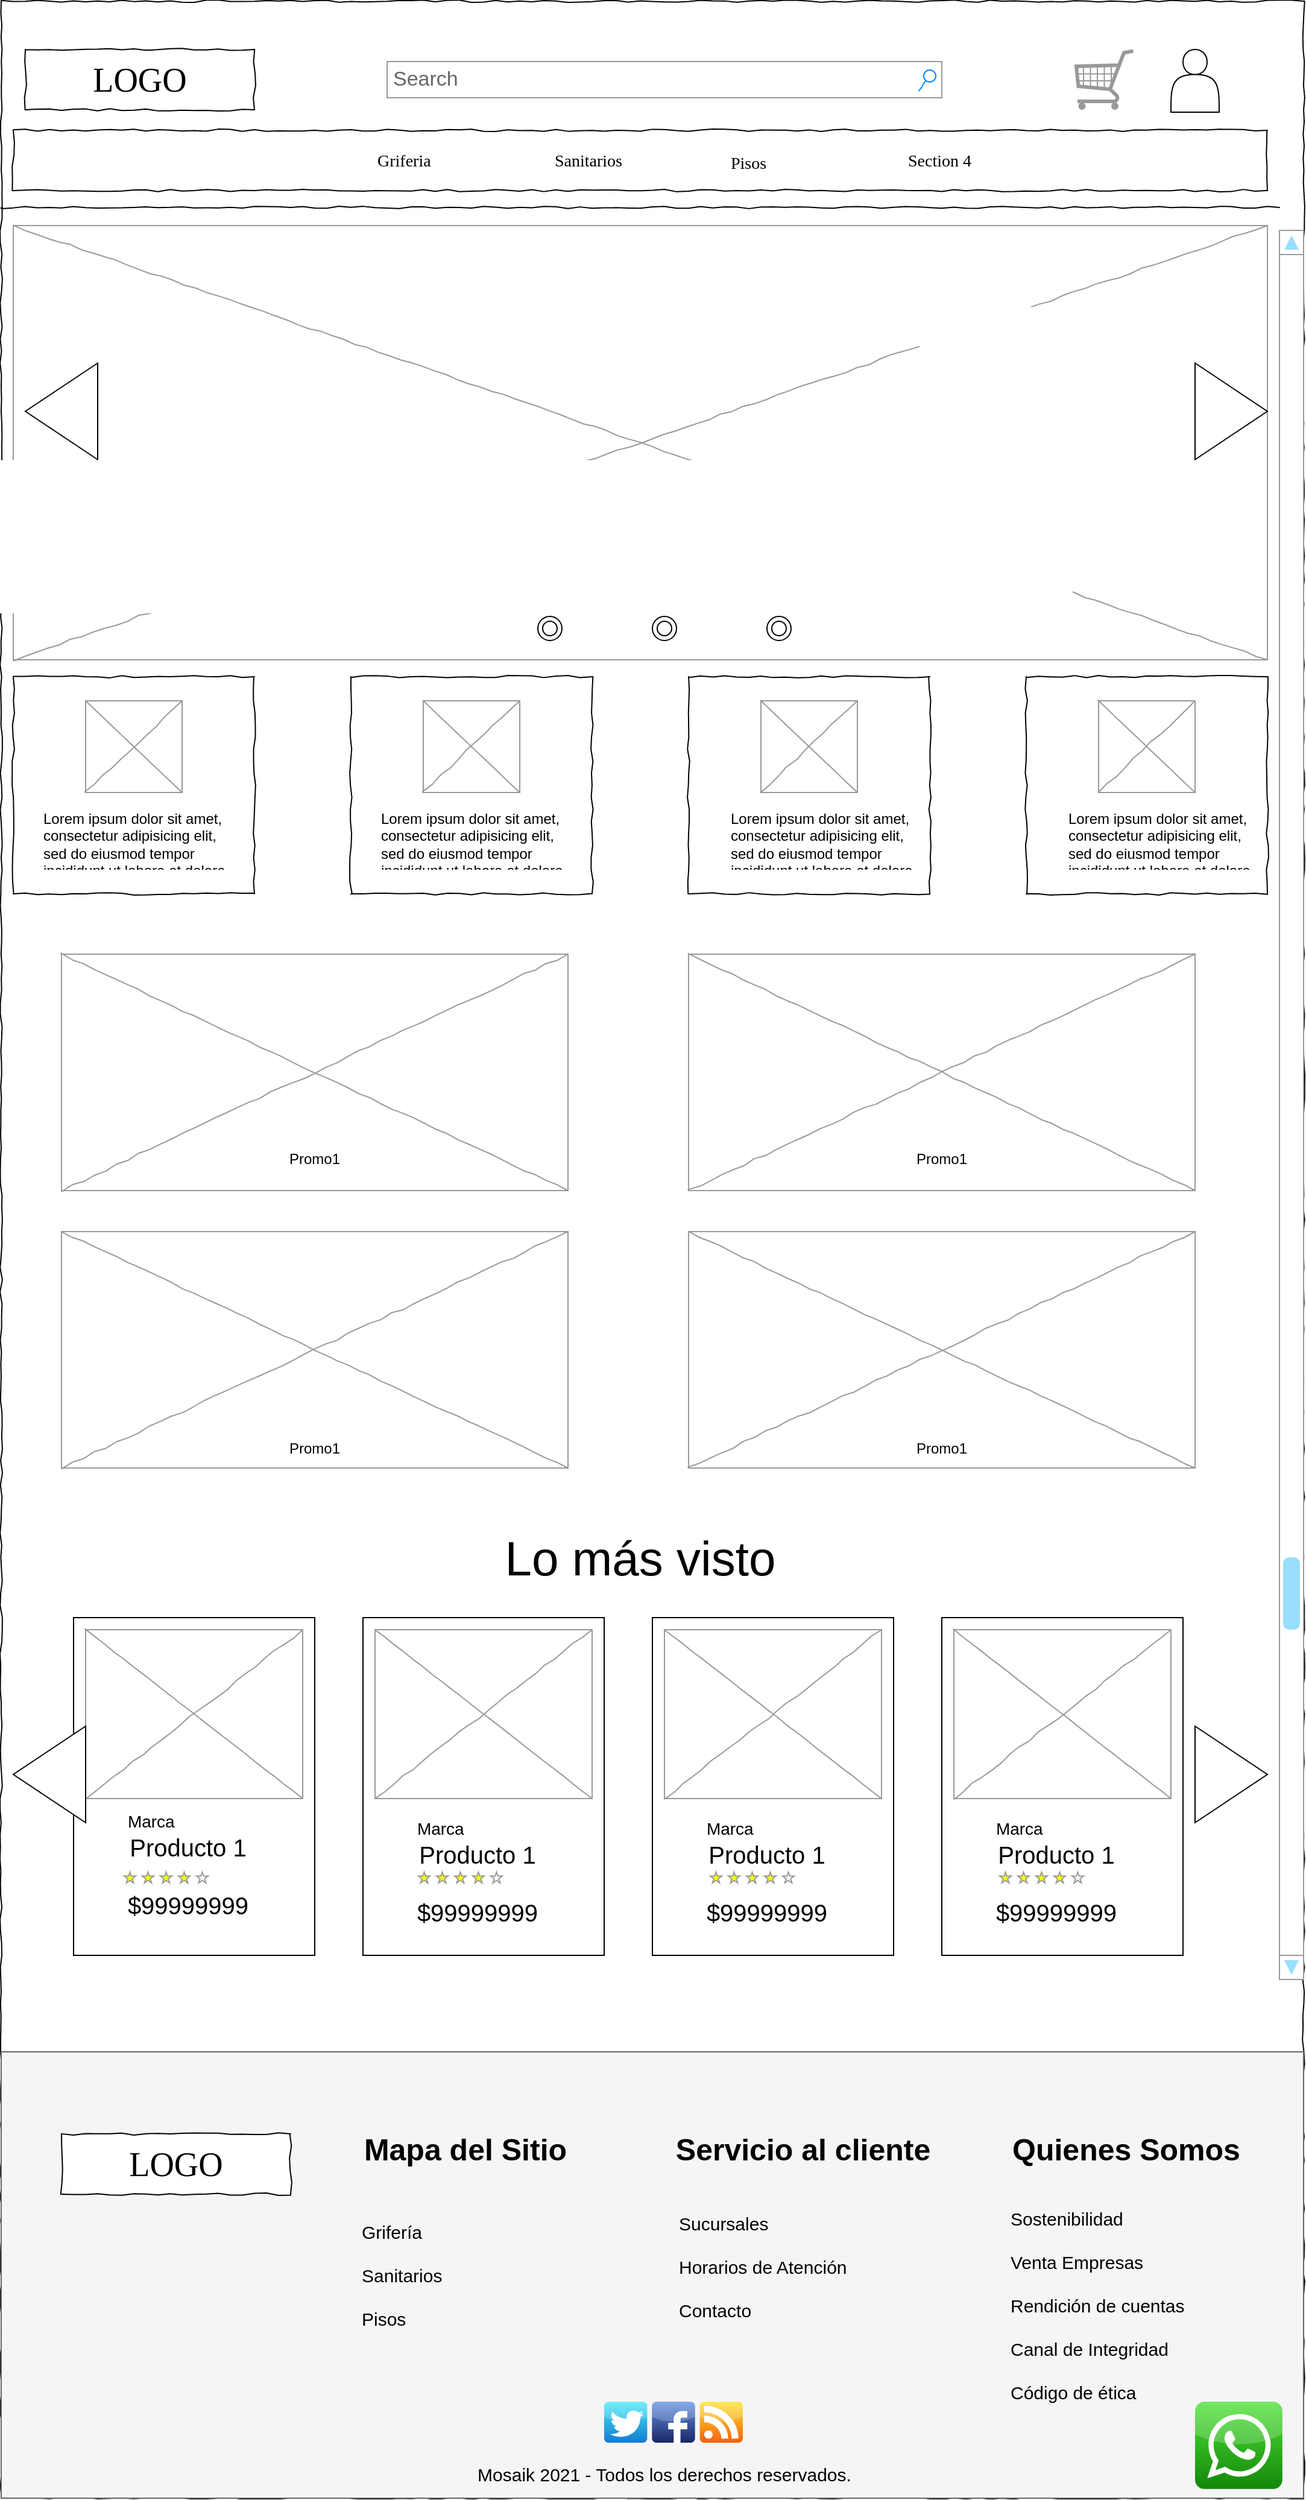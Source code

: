 <mxfile version="14.5.6" type="github">
  <diagram name="Page-1" id="03018318-947c-dd8e-b7a3-06fadd420f32">
    <mxGraphModel dx="1303" dy="743" grid="1" gridSize="10" guides="1" tooltips="1" connect="1" arrows="1" fold="1" page="1" pageScale="1" pageWidth="1100" pageHeight="850" background="#ffffff" math="0" shadow="0">
      <root>
        <mxCell id="0" />
        <mxCell id="1" parent="0" />
        <mxCell id="677b7b8949515195-1" value="" style="whiteSpace=wrap;html=1;rounded=0;shadow=0;labelBackgroundColor=none;strokeColor=#000000;strokeWidth=1;fillColor=none;fontFamily=Verdana;fontSize=12;fontColor=#000000;align=center;comic=1;" parent="1" vertex="1">
          <mxGeometry x="20" y="20" width="1080" height="2070" as="geometry" />
        </mxCell>
        <mxCell id="677b7b8949515195-2" value="LOGO" style="whiteSpace=wrap;html=1;rounded=0;shadow=0;labelBackgroundColor=none;strokeWidth=1;fontFamily=Verdana;fontSize=28;align=center;comic=1;" parent="1" vertex="1">
          <mxGeometry x="40" y="60" width="190" height="50" as="geometry" />
        </mxCell>
        <mxCell id="677b7b8949515195-3" value="Search" style="strokeWidth=1;shadow=0;dashed=0;align=center;html=1;shape=mxgraph.mockup.forms.searchBox;strokeColor=#999999;mainText=;strokeColor2=#008cff;fontColor=#666666;fontSize=17;align=left;spacingLeft=3;rounded=0;labelBackgroundColor=none;comic=1;" parent="1" vertex="1">
          <mxGeometry x="340" y="70" width="460" height="30" as="geometry" />
        </mxCell>
        <mxCell id="677b7b8949515195-9" value="" style="line;strokeWidth=1;html=1;rounded=0;shadow=0;labelBackgroundColor=none;fillColor=none;fontFamily=Verdana;fontSize=14;fontColor=#000000;align=center;comic=1;" parent="1" vertex="1">
          <mxGeometry x="20" y="186" width="1060" height="10" as="geometry" />
        </mxCell>
        <mxCell id="677b7b8949515195-10" value="" style="whiteSpace=wrap;html=1;rounded=0;shadow=0;labelBackgroundColor=none;strokeWidth=1;fillColor=none;fontFamily=Verdana;fontSize=12;align=center;comic=1;" parent="1" vertex="1">
          <mxGeometry x="30" y="127" width="1040" height="50" as="geometry" />
        </mxCell>
        <mxCell id="677b7b8949515195-11" value="Griferia" style="text;html=1;points=[];align=left;verticalAlign=top;spacingTop=-4;fontSize=14;fontFamily=Verdana" parent="1" vertex="1">
          <mxGeometry x="330" y="142" width="60" height="20" as="geometry" />
        </mxCell>
        <mxCell id="677b7b8949515195-12" value="Sanitarios" style="text;html=1;points=[];align=left;verticalAlign=top;spacingTop=-4;fontSize=14;fontFamily=Verdana" parent="1" vertex="1">
          <mxGeometry x="477" y="142" width="60" height="20" as="geometry" />
        </mxCell>
        <mxCell id="677b7b8949515195-13" value="Pisos" style="text;html=1;points=[];align=left;verticalAlign=top;spacingTop=-4;fontSize=14;fontFamily=Verdana" parent="1" vertex="1">
          <mxGeometry x="623" y="144" width="60" height="20" as="geometry" />
        </mxCell>
        <mxCell id="677b7b8949515195-14" value="Section 4" style="text;html=1;points=[];align=left;verticalAlign=top;spacingTop=-4;fontSize=14;fontFamily=Verdana" parent="1" vertex="1">
          <mxGeometry x="770" y="142" width="60" height="20" as="geometry" />
        </mxCell>
        <mxCell id="677b7b8949515195-16" value="" style="verticalLabelPosition=bottom;shadow=0;dashed=0;align=center;html=1;verticalAlign=top;strokeWidth=1;shape=mxgraph.mockup.graphics.simpleIcon;strokeColor=#999999;rounded=0;labelBackgroundColor=none;fontFamily=Verdana;fontSize=14;fontColor=#000000;comic=1;" parent="1" vertex="1">
          <mxGeometry x="30" y="206" width="1040" height="360" as="geometry" />
        </mxCell>
        <mxCell id="Z0_54qZpgm8ZiRzPgfmk-1" value="" style="verticalLabelPosition=bottom;shadow=0;dashed=0;align=center;html=1;verticalAlign=top;strokeWidth=1;shape=mxgraph.mockup.misc.shoppingCart;strokeColor=#999999;" vertex="1" parent="1">
          <mxGeometry x="910" y="60" width="50" height="50" as="geometry" />
        </mxCell>
        <mxCell id="Z0_54qZpgm8ZiRzPgfmk-2" value="" style="shape=actor;whiteSpace=wrap;html=1;" vertex="1" parent="1">
          <mxGeometry x="990" y="60" width="40" height="52" as="geometry" />
        </mxCell>
        <mxCell id="Z0_54qZpgm8ZiRzPgfmk-6" value="" style="triangle;whiteSpace=wrap;html=1;" vertex="1" parent="1">
          <mxGeometry x="1010" y="320" width="60" height="80" as="geometry" />
        </mxCell>
        <mxCell id="Z0_54qZpgm8ZiRzPgfmk-7" value="" style="triangle;whiteSpace=wrap;html=1;rotation=-180;" vertex="1" parent="1">
          <mxGeometry x="40" y="320" width="60" height="80" as="geometry" />
        </mxCell>
        <mxCell id="Z0_54qZpgm8ZiRzPgfmk-13" value="" style="group" vertex="1" connectable="0" parent="1">
          <mxGeometry x="465" y="530" width="210" height="20" as="geometry" />
        </mxCell>
        <mxCell id="Z0_54qZpgm8ZiRzPgfmk-8" value="" style="ellipse;shape=doubleEllipse;whiteSpace=wrap;html=1;aspect=fixed;" vertex="1" parent="Z0_54qZpgm8ZiRzPgfmk-13">
          <mxGeometry width="20" height="20" as="geometry" />
        </mxCell>
        <mxCell id="Z0_54qZpgm8ZiRzPgfmk-9" value="" style="ellipse;shape=doubleEllipse;whiteSpace=wrap;html=1;aspect=fixed;" vertex="1" parent="Z0_54qZpgm8ZiRzPgfmk-13">
          <mxGeometry x="190" width="20" height="20" as="geometry" />
        </mxCell>
        <mxCell id="Z0_54qZpgm8ZiRzPgfmk-10" value="" style="ellipse;shape=doubleEllipse;whiteSpace=wrap;html=1;aspect=fixed;" vertex="1" parent="Z0_54qZpgm8ZiRzPgfmk-13">
          <mxGeometry x="95" width="20" height="20" as="geometry" />
        </mxCell>
        <mxCell id="Z0_54qZpgm8ZiRzPgfmk-27" value="" style="verticalLabelPosition=bottom;shadow=0;dashed=0;align=center;html=1;verticalAlign=top;strokeWidth=1;shape=mxgraph.mockup.graphics.simpleIcon;strokeColor=#999999;rounded=0;labelBackgroundColor=none;fontFamily=Verdana;fontSize=14;fontColor=#000000;comic=1;" vertex="1" parent="1">
          <mxGeometry x="70" y="810" width="420" height="196" as="geometry" />
        </mxCell>
        <mxCell id="Z0_54qZpgm8ZiRzPgfmk-28" value="" style="verticalLabelPosition=bottom;shadow=0;dashed=0;align=center;html=1;verticalAlign=top;strokeWidth=1;shape=mxgraph.mockup.graphics.simpleIcon;strokeColor=#999999;rounded=0;labelBackgroundColor=none;fontFamily=Verdana;fontSize=14;fontColor=#000000;comic=1;" vertex="1" parent="1">
          <mxGeometry x="590" y="810" width="420" height="196" as="geometry" />
        </mxCell>
        <mxCell id="Z0_54qZpgm8ZiRzPgfmk-29" value="" style="verticalLabelPosition=bottom;shadow=0;dashed=0;align=center;html=1;verticalAlign=top;strokeWidth=1;shape=mxgraph.mockup.graphics.simpleIcon;strokeColor=#999999;rounded=0;labelBackgroundColor=none;fontFamily=Verdana;fontSize=14;fontColor=#000000;comic=1;" vertex="1" parent="1">
          <mxGeometry x="70" y="1040" width="420" height="196" as="geometry" />
        </mxCell>
        <mxCell id="Z0_54qZpgm8ZiRzPgfmk-30" value="" style="verticalLabelPosition=bottom;shadow=0;dashed=0;align=center;html=1;verticalAlign=top;strokeWidth=1;shape=mxgraph.mockup.graphics.simpleIcon;strokeColor=#999999;rounded=0;labelBackgroundColor=none;fontFamily=Verdana;fontSize=14;fontColor=#000000;comic=1;" vertex="1" parent="1">
          <mxGeometry x="590" y="1040" width="420" height="196" as="geometry" />
        </mxCell>
        <mxCell id="Z0_54qZpgm8ZiRzPgfmk-31" value="Promo1" style="text;html=1;strokeColor=none;fillColor=none;align=center;verticalAlign=middle;whiteSpace=wrap;rounded=0;" vertex="1" parent="1">
          <mxGeometry x="260" y="970" width="40" height="20" as="geometry" />
        </mxCell>
        <mxCell id="Z0_54qZpgm8ZiRzPgfmk-33" value="Promo1" style="text;html=1;strokeColor=none;fillColor=none;align=center;verticalAlign=middle;whiteSpace=wrap;rounded=0;" vertex="1" parent="1">
          <mxGeometry x="780" y="970" width="40" height="20" as="geometry" />
        </mxCell>
        <mxCell id="Z0_54qZpgm8ZiRzPgfmk-34" value="Promo1" style="text;html=1;strokeColor=none;fillColor=none;align=center;verticalAlign=middle;whiteSpace=wrap;rounded=0;" vertex="1" parent="1">
          <mxGeometry x="260" y="1210" width="40" height="20" as="geometry" />
        </mxCell>
        <mxCell id="Z0_54qZpgm8ZiRzPgfmk-35" value="Promo1" style="text;html=1;strokeColor=none;fillColor=none;align=center;verticalAlign=middle;whiteSpace=wrap;rounded=0;" vertex="1" parent="1">
          <mxGeometry x="780" y="1210" width="40" height="20" as="geometry" />
        </mxCell>
        <mxCell id="Z0_54qZpgm8ZiRzPgfmk-36" value="Lo más visto" style="text;html=1;strokeColor=none;fillColor=none;align=center;verticalAlign=middle;whiteSpace=wrap;rounded=0;fontSize=40;" vertex="1" parent="1">
          <mxGeometry x="360" y="1300" width="380" height="20" as="geometry" />
        </mxCell>
        <mxCell id="Z0_54qZpgm8ZiRzPgfmk-38" value="" style="rounded=0;whiteSpace=wrap;html=1;fontSize=40;" vertex="1" parent="1">
          <mxGeometry x="80" y="1360" width="200" height="280" as="geometry" />
        </mxCell>
        <mxCell id="Z0_54qZpgm8ZiRzPgfmk-39" value="" style="verticalLabelPosition=bottom;shadow=0;dashed=0;align=center;html=1;verticalAlign=top;strokeWidth=1;shape=mxgraph.mockup.graphics.simpleIcon;strokeColor=#999999;rounded=0;labelBackgroundColor=none;fontFamily=Verdana;fontSize=14;fontColor=#000000;comic=1;" vertex="1" parent="1">
          <mxGeometry x="90" y="1370" width="180" height="140" as="geometry" />
        </mxCell>
        <mxCell id="Z0_54qZpgm8ZiRzPgfmk-40" value="&lt;div style=&quot;text-align: left&quot;&gt;&lt;span style=&quot;font-size: 14px&quot;&gt;Marca&lt;/span&gt;&lt;/div&gt;Producto 1&lt;br&gt;&lt;br&gt;$99999999" style="text;html=1;strokeColor=none;fillColor=none;align=center;verticalAlign=middle;whiteSpace=wrap;rounded=0;fontSize=20;" vertex="1" parent="1">
          <mxGeometry x="90" y="1544" width="170" height="36" as="geometry" />
        </mxCell>
        <mxCell id="Z0_54qZpgm8ZiRzPgfmk-41" value="" style="rounded=0;whiteSpace=wrap;html=1;fontSize=40;" vertex="1" parent="1">
          <mxGeometry x="320" y="1360" width="200" height="280" as="geometry" />
        </mxCell>
        <mxCell id="Z0_54qZpgm8ZiRzPgfmk-42" value="" style="verticalLabelPosition=bottom;shadow=0;dashed=0;align=center;html=1;verticalAlign=top;strokeWidth=1;shape=mxgraph.mockup.graphics.simpleIcon;strokeColor=#999999;rounded=0;labelBackgroundColor=none;fontFamily=Verdana;fontSize=14;fontColor=#000000;comic=1;" vertex="1" parent="1">
          <mxGeometry x="330" y="1370" width="180" height="140" as="geometry" />
        </mxCell>
        <mxCell id="Z0_54qZpgm8ZiRzPgfmk-43" value="&lt;div style=&quot;text-align: left&quot;&gt;&lt;span style=&quot;font-size: 14px&quot;&gt;Marca&lt;/span&gt;&lt;/div&gt;Producto 1&lt;br&gt;&lt;br&gt;$99999999" style="text;html=1;strokeColor=none;fillColor=none;align=center;verticalAlign=middle;whiteSpace=wrap;rounded=0;fontSize=20;" vertex="1" parent="1">
          <mxGeometry x="330" y="1544" width="170" height="47" as="geometry" />
        </mxCell>
        <mxCell id="Z0_54qZpgm8ZiRzPgfmk-44" value="" style="rounded=0;whiteSpace=wrap;html=1;fontSize=40;" vertex="1" parent="1">
          <mxGeometry x="560" y="1360" width="200" height="280" as="geometry" />
        </mxCell>
        <mxCell id="Z0_54qZpgm8ZiRzPgfmk-45" value="" style="verticalLabelPosition=bottom;shadow=0;dashed=0;align=center;html=1;verticalAlign=top;strokeWidth=1;shape=mxgraph.mockup.graphics.simpleIcon;strokeColor=#999999;rounded=0;labelBackgroundColor=none;fontFamily=Verdana;fontSize=14;fontColor=#000000;comic=1;" vertex="1" parent="1">
          <mxGeometry x="570" y="1370" width="180" height="140" as="geometry" />
        </mxCell>
        <mxCell id="Z0_54qZpgm8ZiRzPgfmk-46" value="&lt;div style=&quot;text-align: left&quot;&gt;&lt;span style=&quot;font-size: 14px&quot;&gt;Marca&lt;/span&gt;&lt;/div&gt;Producto 1&lt;br&gt;&lt;br&gt;$99999999" style="text;html=1;strokeColor=none;fillColor=none;align=center;verticalAlign=middle;whiteSpace=wrap;rounded=0;fontSize=20;" vertex="1" parent="1">
          <mxGeometry x="570" y="1544" width="170" height="47" as="geometry" />
        </mxCell>
        <mxCell id="Z0_54qZpgm8ZiRzPgfmk-47" value="" style="rounded=0;whiteSpace=wrap;html=1;fontSize=40;" vertex="1" parent="1">
          <mxGeometry x="800" y="1360" width="200" height="280" as="geometry" />
        </mxCell>
        <mxCell id="Z0_54qZpgm8ZiRzPgfmk-48" value="" style="verticalLabelPosition=bottom;shadow=0;dashed=0;align=center;html=1;verticalAlign=top;strokeWidth=1;shape=mxgraph.mockup.graphics.simpleIcon;strokeColor=#999999;rounded=0;labelBackgroundColor=none;fontFamily=Verdana;fontSize=14;fontColor=#000000;comic=1;" vertex="1" parent="1">
          <mxGeometry x="810" y="1370" width="180" height="140" as="geometry" />
        </mxCell>
        <mxCell id="Z0_54qZpgm8ZiRzPgfmk-49" value="&lt;div style=&quot;text-align: left&quot;&gt;&lt;span style=&quot;font-size: 14px&quot;&gt;Marca&lt;/span&gt;&lt;/div&gt;Producto 1&lt;br&gt;&lt;br&gt;$99999999" style="text;html=1;strokeColor=none;fillColor=none;align=center;verticalAlign=middle;whiteSpace=wrap;rounded=0;fontSize=20;" vertex="1" parent="1">
          <mxGeometry x="810" y="1544" width="170" height="47" as="geometry" />
        </mxCell>
        <mxCell id="Z0_54qZpgm8ZiRzPgfmk-50" value="" style="triangle;whiteSpace=wrap;html=1;" vertex="1" parent="1">
          <mxGeometry x="1010" y="1450" width="60" height="80" as="geometry" />
        </mxCell>
        <mxCell id="Z0_54qZpgm8ZiRzPgfmk-51" value="" style="triangle;whiteSpace=wrap;html=1;rotation=-180;" vertex="1" parent="1">
          <mxGeometry x="30" y="1450" width="60" height="80" as="geometry" />
        </mxCell>
        <mxCell id="Z0_54qZpgm8ZiRzPgfmk-52" value="" style="rounded=0;whiteSpace=wrap;html=1;fontSize=20;fillColor=#f5f5f5;strokeColor=#666666;fontColor=#333333;" vertex="1" parent="1">
          <mxGeometry x="20" y="1720" width="1080" height="370" as="geometry" />
        </mxCell>
        <mxCell id="677b7b8949515195-8" value="" style="whiteSpace=wrap;html=1;rounded=0;shadow=0;labelBackgroundColor=none;strokeWidth=1;fillColor=none;fontFamily=Verdana;fontSize=12;align=center;comic=1;" parent="1" vertex="1">
          <mxGeometry x="30" y="580" width="200" height="180" as="geometry" />
        </mxCell>
        <mxCell id="Z0_54qZpgm8ZiRzPgfmk-14" value="" style="whiteSpace=wrap;html=1;rounded=0;shadow=0;labelBackgroundColor=none;strokeWidth=1;fillColor=none;fontFamily=Verdana;fontSize=12;align=center;comic=1;" vertex="1" parent="1">
          <mxGeometry x="310" y="580" width="200" height="180" as="geometry" />
        </mxCell>
        <mxCell id="Z0_54qZpgm8ZiRzPgfmk-15" value="" style="whiteSpace=wrap;html=1;rounded=0;shadow=0;labelBackgroundColor=none;strokeWidth=1;fillColor=none;fontFamily=Verdana;fontSize=12;align=center;comic=1;" vertex="1" parent="1">
          <mxGeometry x="870" y="580" width="200" height="180" as="geometry" />
        </mxCell>
        <mxCell id="Z0_54qZpgm8ZiRzPgfmk-16" value="" style="whiteSpace=wrap;html=1;rounded=0;shadow=0;labelBackgroundColor=none;strokeWidth=1;fillColor=none;fontFamily=Verdana;fontSize=12;align=center;comic=1;" vertex="1" parent="1">
          <mxGeometry x="590" y="580" width="200" height="180" as="geometry" />
        </mxCell>
        <mxCell id="Z0_54qZpgm8ZiRzPgfmk-18" value="" style="verticalLabelPosition=bottom;shadow=0;dashed=0;align=center;html=1;verticalAlign=top;strokeWidth=1;shape=mxgraph.mockup.graphics.simpleIcon;strokeColor=#999999;rounded=0;labelBackgroundColor=none;fontFamily=Verdana;fontSize=14;fontColor=#000000;comic=1;" vertex="1" parent="1">
          <mxGeometry x="90" y="600" width="80" height="76" as="geometry" />
        </mxCell>
        <mxCell id="Z0_54qZpgm8ZiRzPgfmk-19" value="" style="verticalLabelPosition=bottom;shadow=0;dashed=0;align=center;html=1;verticalAlign=top;strokeWidth=1;shape=mxgraph.mockup.graphics.simpleIcon;strokeColor=#999999;rounded=0;labelBackgroundColor=none;fontFamily=Verdana;fontSize=14;fontColor=#000000;comic=1;" vertex="1" parent="1">
          <mxGeometry x="370" y="600" width="80" height="76" as="geometry" />
        </mxCell>
        <mxCell id="Z0_54qZpgm8ZiRzPgfmk-20" value="" style="verticalLabelPosition=bottom;shadow=0;dashed=0;align=center;html=1;verticalAlign=top;strokeWidth=1;shape=mxgraph.mockup.graphics.simpleIcon;strokeColor=#999999;rounded=0;labelBackgroundColor=none;fontFamily=Verdana;fontSize=14;fontColor=#000000;comic=1;" vertex="1" parent="1">
          <mxGeometry x="650" y="600" width="80" height="76" as="geometry" />
        </mxCell>
        <mxCell id="Z0_54qZpgm8ZiRzPgfmk-21" value="" style="verticalLabelPosition=bottom;shadow=0;dashed=0;align=center;html=1;verticalAlign=top;strokeWidth=1;shape=mxgraph.mockup.graphics.simpleIcon;strokeColor=#999999;rounded=0;labelBackgroundColor=none;fontFamily=Verdana;fontSize=14;fontColor=#000000;comic=1;" vertex="1" parent="1">
          <mxGeometry x="930" y="600" width="80" height="76" as="geometry" />
        </mxCell>
        <mxCell id="Z0_54qZpgm8ZiRzPgfmk-23" value="&lt;h1&gt;&lt;br&gt;&lt;/h1&gt;&lt;p&gt;Lorem ipsum dolor sit amet, consectetur adipisicing elit, sed do eiusmod tempor incididunt ut labore et dolore magna aliqua.&lt;/p&gt;" style="text;html=1;strokeColor=none;fillColor=none;spacing=5;spacingTop=-20;whiteSpace=wrap;overflow=hidden;rounded=0;" vertex="1" parent="1">
          <mxGeometry x="50" y="640" width="170" height="100" as="geometry" />
        </mxCell>
        <mxCell id="Z0_54qZpgm8ZiRzPgfmk-24" value="&lt;h1&gt;&lt;br&gt;&lt;/h1&gt;&lt;p&gt;Lorem ipsum dolor sit amet, consectetur adipisicing elit, sed do eiusmod tempor incididunt ut labore et dolore magna aliqua.&lt;/p&gt;" style="text;html=1;strokeColor=none;fillColor=none;spacing=5;spacingTop=-20;whiteSpace=wrap;overflow=hidden;rounded=0;" vertex="1" parent="1">
          <mxGeometry x="330" y="640" width="170" height="100" as="geometry" />
        </mxCell>
        <mxCell id="Z0_54qZpgm8ZiRzPgfmk-25" value="&lt;h1&gt;&lt;br&gt;&lt;/h1&gt;&lt;p&gt;Lorem ipsum dolor sit amet, consectetur adipisicing elit, sed do eiusmod tempor incididunt ut labore et dolore magna aliqua.&lt;/p&gt;" style="text;html=1;strokeColor=none;fillColor=none;spacing=5;spacingTop=-20;whiteSpace=wrap;overflow=hidden;rounded=0;" vertex="1" parent="1">
          <mxGeometry x="620" y="640" width="170" height="100" as="geometry" />
        </mxCell>
        <mxCell id="Z0_54qZpgm8ZiRzPgfmk-26" value="&lt;h1&gt;&lt;br&gt;&lt;/h1&gt;&lt;p&gt;Lorem ipsum dolor sit amet, consectetur adipisicing elit, sed do eiusmod tempor incididunt ut labore et dolore magna aliqua.&lt;/p&gt;" style="text;html=1;strokeColor=none;fillColor=none;spacing=5;spacingTop=-20;whiteSpace=wrap;overflow=hidden;rounded=0;" vertex="1" parent="1">
          <mxGeometry x="900" y="640" width="170" height="100" as="geometry" />
        </mxCell>
        <mxCell id="Z0_54qZpgm8ZiRzPgfmk-65" value="" style="verticalLabelPosition=bottom;shadow=0;dashed=0;align=center;html=1;verticalAlign=top;strokeWidth=1;shape=mxgraph.mockup.misc.rating;strokeColor=#999999;fillColor=#ffff00;emptyFillColor=#ffffff;grade=4;ratingScale=5;ratingStyle=star;fontSize=20;" vertex="1" parent="1">
          <mxGeometry x="122" y="1571" width="165" height="10" as="geometry" />
        </mxCell>
        <mxCell id="Z0_54qZpgm8ZiRzPgfmk-69" value="" style="verticalLabelPosition=bottom;shadow=0;dashed=0;align=center;html=1;verticalAlign=top;strokeWidth=1;shape=mxgraph.mockup.misc.rating;strokeColor=#999999;fillColor=#ffff00;emptyFillColor=#ffffff;grade=4;ratingScale=5;ratingStyle=star;fontSize=20;" vertex="1" parent="1">
          <mxGeometry x="366" y="1571" width="94" height="10" as="geometry" />
        </mxCell>
        <mxCell id="Z0_54qZpgm8ZiRzPgfmk-70" value="" style="verticalLabelPosition=bottom;shadow=0;dashed=0;align=center;html=1;verticalAlign=top;strokeWidth=1;shape=mxgraph.mockup.misc.rating;strokeColor=#999999;fillColor=#ffff00;emptyFillColor=#ffffff;grade=4;ratingScale=5;ratingStyle=star;fontSize=20;" vertex="1" parent="1">
          <mxGeometry x="608" y="1571" width="94" height="10" as="geometry" />
        </mxCell>
        <mxCell id="Z0_54qZpgm8ZiRzPgfmk-71" value="" style="verticalLabelPosition=bottom;shadow=0;dashed=0;align=center;html=1;verticalAlign=top;strokeWidth=1;shape=mxgraph.mockup.misc.rating;strokeColor=#999999;fillColor=#ffff00;emptyFillColor=#ffffff;grade=4;ratingScale=5;ratingStyle=star;fontSize=20;" vertex="1" parent="1">
          <mxGeometry x="848" y="1571" width="94" height="10" as="geometry" />
        </mxCell>
        <mxCell id="Z0_54qZpgm8ZiRzPgfmk-72" value="" style="verticalLabelPosition=bottom;shadow=0;dashed=0;align=center;html=1;verticalAlign=top;strokeWidth=1;shape=mxgraph.mockup.navigation.scrollBar;strokeColor=#999999;barPos=20;fillColor2=#99ddff;strokeColor2=none;direction=north;fontSize=20;" vertex="1" parent="1">
          <mxGeometry x="1080" y="210" width="20" height="1450" as="geometry" />
        </mxCell>
        <mxCell id="Z0_54qZpgm8ZiRzPgfmk-74" value="&lt;span style=&quot;font-size: 25px;&quot;&gt;Quienes Somos&lt;/span&gt;&lt;div style=&quot;text-align: left; font-size: 25px;&quot;&gt;&lt;/div&gt;" style="text;html=1;strokeColor=none;fillColor=none;align=center;verticalAlign=middle;whiteSpace=wrap;rounded=0;fontSize=25;fontStyle=1" vertex="1" parent="1">
          <mxGeometry x="848" y="1770" width="210" height="60" as="geometry" />
        </mxCell>
        <mxCell id="Z0_54qZpgm8ZiRzPgfmk-75" value="&lt;span style=&quot;font-size: 25px&quot;&gt;Servicio al cliente&lt;/span&gt;&lt;div style=&quot;text-align: left ; font-size: 25px&quot;&gt;&lt;/div&gt;" style="text;html=1;strokeColor=none;fillColor=none;align=center;verticalAlign=middle;whiteSpace=wrap;rounded=0;fontSize=25;fontStyle=1" vertex="1" parent="1">
          <mxGeometry x="560" y="1770" width="250" height="60" as="geometry" />
        </mxCell>
        <mxCell id="Z0_54qZpgm8ZiRzPgfmk-76" value="&lt;span style=&quot;font-size: 25px&quot;&gt;Mapa del Sitio&lt;/span&gt;&lt;div style=&quot;text-align: left ; font-size: 25px&quot;&gt;&lt;/div&gt;" style="text;html=1;strokeColor=none;fillColor=none;align=center;verticalAlign=middle;whiteSpace=wrap;rounded=0;fontSize=25;fontStyle=1" vertex="1" parent="1">
          <mxGeometry x="280" y="1770" width="250" height="60" as="geometry" />
        </mxCell>
        <mxCell id="Z0_54qZpgm8ZiRzPgfmk-77" value="Sucursales&lt;br&gt;&lt;br&gt;Horarios de Atención&lt;br&gt;&lt;br&gt;Contacto&lt;br&gt;&lt;div style=&quot;font-size: 15px&quot;&gt;&lt;/div&gt;" style="text;html=1;strokeColor=none;fillColor=none;align=left;verticalAlign=middle;whiteSpace=wrap;rounded=0;fontSize=15;fontStyle=0" vertex="1" parent="1">
          <mxGeometry x="580" y="1838" width="160" height="120" as="geometry" />
        </mxCell>
        <mxCell id="Z0_54qZpgm8ZiRzPgfmk-78" value="&lt;div&gt;Sostenibilidad&lt;/div&gt;&lt;div&gt;&lt;br&gt;&lt;/div&gt;&lt;div&gt;Venta Empresas&lt;/div&gt;&lt;div&gt;&lt;br&gt;&lt;/div&gt;&lt;div&gt;Rendición de cuentas&lt;/div&gt;&lt;div&gt;&lt;br&gt;&lt;/div&gt;&lt;div&gt;Canal de Integridad&lt;/div&gt;&lt;div&gt;&lt;br&gt;&lt;/div&gt;&lt;div&gt;Código de ética&lt;/div&gt;&lt;div style=&quot;font-size: 15px&quot;&gt;&lt;/div&gt;" style="text;html=1;strokeColor=none;fillColor=none;align=left;verticalAlign=middle;whiteSpace=wrap;rounded=0;fontSize=15;fontStyle=0" vertex="1" parent="1">
          <mxGeometry x="855" y="1830" width="160" height="200" as="geometry" />
        </mxCell>
        <mxCell id="Z0_54qZpgm8ZiRzPgfmk-79" value="Grifería&lt;br&gt;&lt;br&gt;Sanitarios&lt;br&gt;&lt;br&gt;Pisos&lt;br&gt;&lt;div style=&quot;font-size: 15px&quot;&gt;&lt;/div&gt;" style="text;html=1;strokeColor=none;fillColor=none;align=left;verticalAlign=middle;whiteSpace=wrap;rounded=0;fontSize=15;fontStyle=0" vertex="1" parent="1">
          <mxGeometry x="317" y="1845" width="160" height="120" as="geometry" />
        </mxCell>
        <mxCell id="Z0_54qZpgm8ZiRzPgfmk-80" value="Mosaik 2021 - Todos los derechos reservados.&lt;br&gt;&lt;div style=&quot;font-size: 15px&quot;&gt;&lt;/div&gt;" style="text;html=1;strokeColor=none;fillColor=none;align=center;verticalAlign=middle;whiteSpace=wrap;rounded=0;fontSize=15;fontStyle=0" vertex="1" parent="1">
          <mxGeometry x="40" y="2050" width="1060" height="40" as="geometry" />
        </mxCell>
        <mxCell id="Z0_54qZpgm8ZiRzPgfmk-83" value="" style="dashed=0;outlineConnect=0;html=1;align=center;labelPosition=center;verticalLabelPosition=bottom;verticalAlign=top;shape=mxgraph.webicons.whatsapp;fillColor=#4FE238;gradientColor=#138709;fontSize=15;" vertex="1" parent="1">
          <mxGeometry x="1010" y="2010" width="72.4" height="72.4" as="geometry" />
        </mxCell>
        <mxCell id="Z0_54qZpgm8ZiRzPgfmk-88" value="" style="group" vertex="1" connectable="0" parent="1">
          <mxGeometry x="520" y="2010" width="115" height="34" as="geometry" />
        </mxCell>
        <mxCell id="Z0_54qZpgm8ZiRzPgfmk-82" value="" style="dashed=0;outlineConnect=0;html=1;align=center;labelPosition=center;verticalLabelPosition=bottom;verticalAlign=top;shape=mxgraph.webicons.twitter;fillColor=#49EAF7;gradientColor=#137BD0;fontSize=15;" vertex="1" parent="Z0_54qZpgm8ZiRzPgfmk-88">
          <mxGeometry width="35.69" height="34" as="geometry" />
        </mxCell>
        <mxCell id="Z0_54qZpgm8ZiRzPgfmk-84" value="" style="dashed=0;outlineConnect=0;html=1;align=center;labelPosition=center;verticalLabelPosition=bottom;verticalAlign=top;shape=mxgraph.webicons.facebook;fillColor=#6294E4;gradientColor=#1A2665;fontSize=15;" vertex="1" parent="Z0_54qZpgm8ZiRzPgfmk-88">
          <mxGeometry x="39.655" width="35.69" height="34" as="geometry" />
        </mxCell>
        <mxCell id="Z0_54qZpgm8ZiRzPgfmk-86" value="" style="dashed=0;outlineConnect=0;html=1;align=center;labelPosition=center;verticalLabelPosition=bottom;verticalAlign=top;shape=mxgraph.webicons.rss;fillColor=#FDE532;gradientColor=#F4600D;fontSize=15;" vertex="1" parent="Z0_54qZpgm8ZiRzPgfmk-88">
          <mxGeometry x="79.31" width="35.69" height="34" as="geometry" />
        </mxCell>
        <mxCell id="Z0_54qZpgm8ZiRzPgfmk-89" value="LOGO" style="whiteSpace=wrap;html=1;rounded=0;shadow=0;labelBackgroundColor=none;strokeWidth=1;fontFamily=Verdana;fontSize=28;align=center;comic=1;" vertex="1" parent="1">
          <mxGeometry x="70" y="1788" width="190" height="50" as="geometry" />
        </mxCell>
      </root>
    </mxGraphModel>
  </diagram>
</mxfile>
